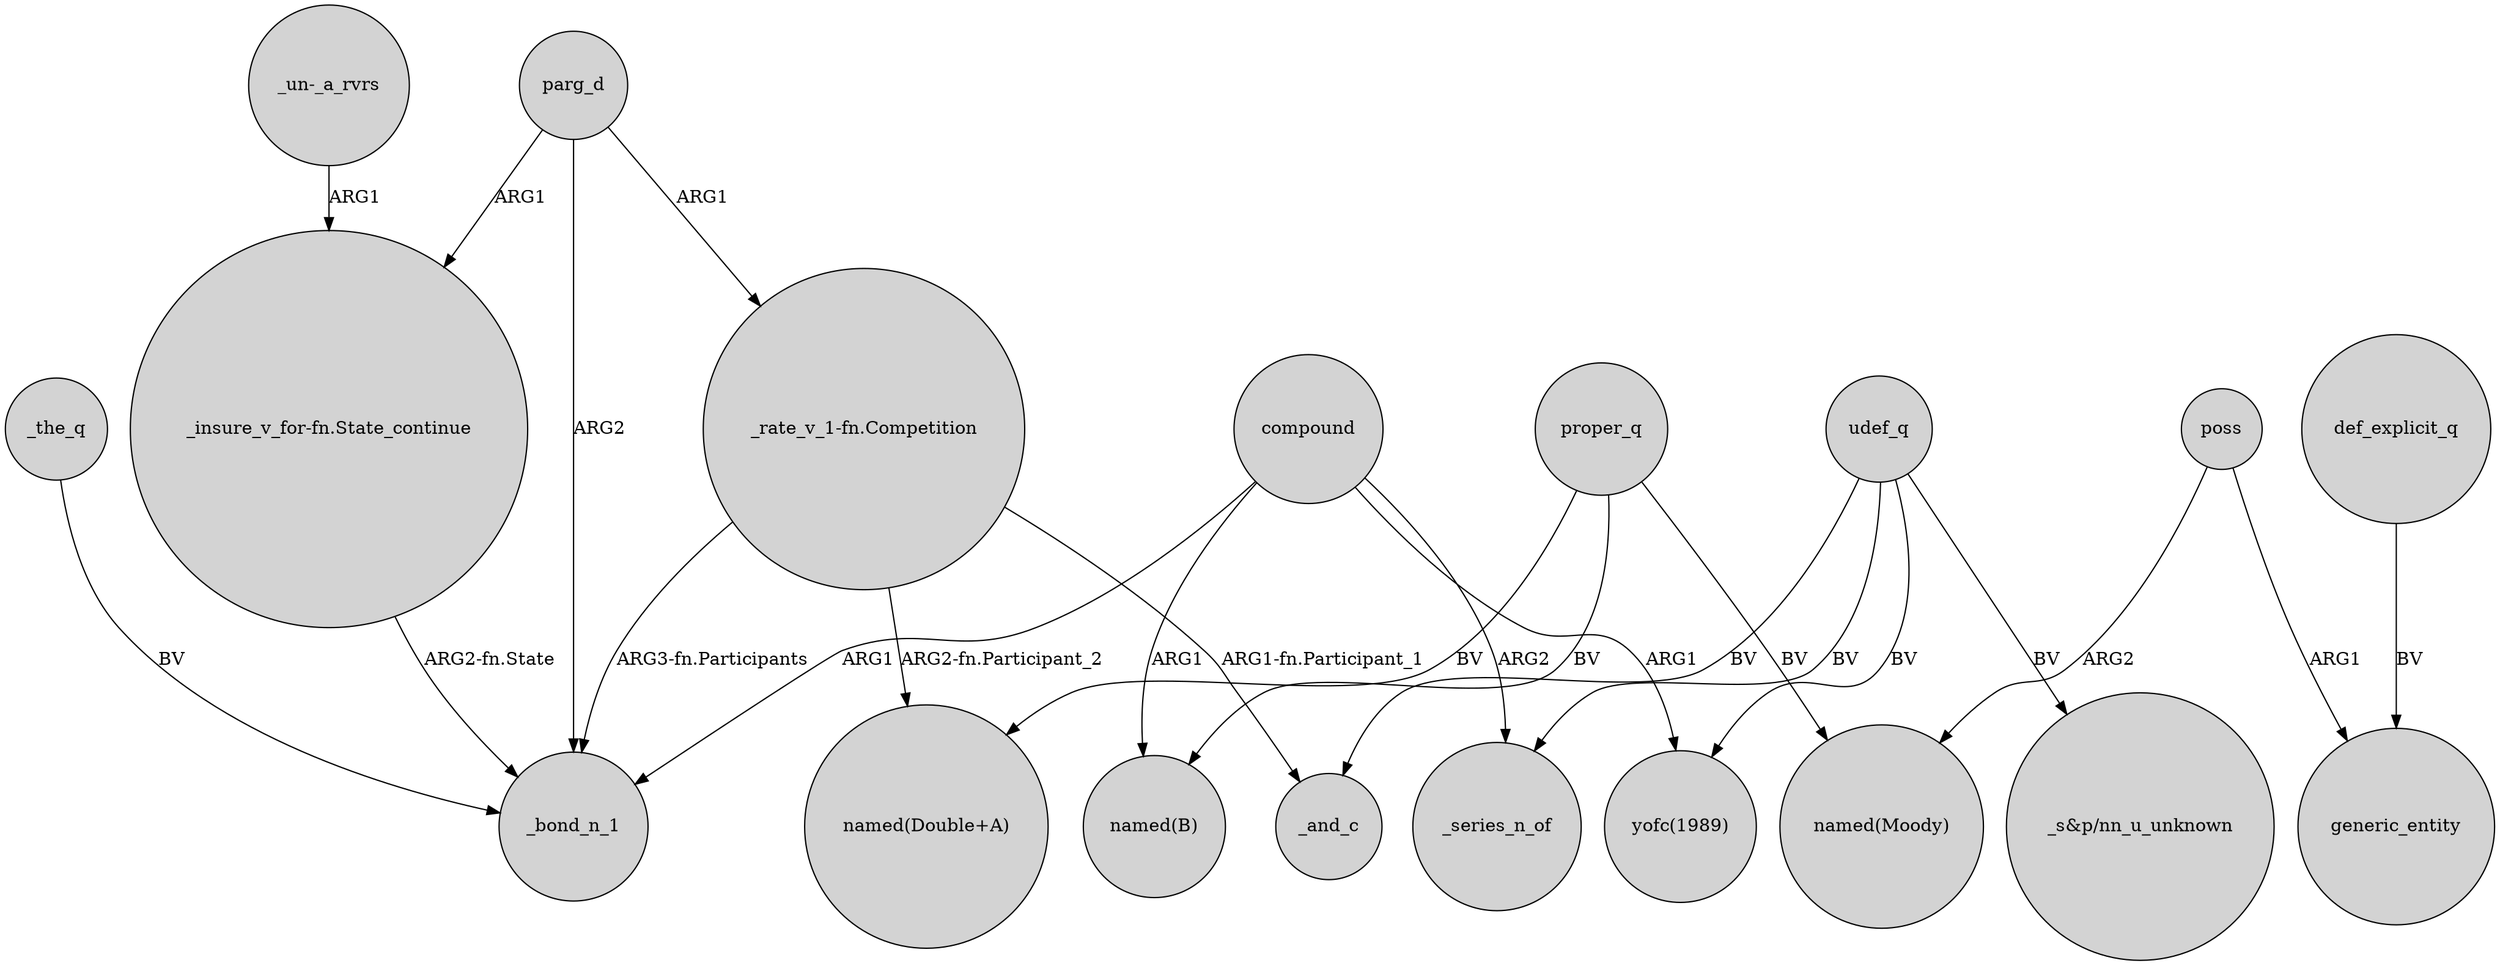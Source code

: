 digraph {
	node [shape=circle style=filled]
	"_rate_v_1-fn.Competition" -> "named(Double+A)" [label="ARG2-fn.Participant_2"]
	parg_d -> _bond_n_1 [label=ARG2]
	def_explicit_q -> generic_entity [label=BV]
	udef_q -> "yofc(1989)" [label=BV]
	compound -> _bond_n_1 [label=ARG1]
	udef_q -> _and_c [label=BV]
	proper_q -> "named(B)" [label=BV]
	poss -> generic_entity [label=ARG1]
	udef_q -> _series_n_of [label=BV]
	proper_q -> "named(Double+A)" [label=BV]
	"_insure_v_for-fn.State_continue" -> _bond_n_1 [label="ARG2-fn.State"]
	poss -> "named(Moody)" [label=ARG2]
	parg_d -> "_rate_v_1-fn.Competition" [label=ARG1]
	"_un-_a_rvrs" -> "_insure_v_for-fn.State_continue" [label=ARG1]
	udef_q -> "_s&p/nn_u_unknown" [label=BV]
	proper_q -> "named(Moody)" [label=BV]
	parg_d -> "_insure_v_for-fn.State_continue" [label=ARG1]
	compound -> "yofc(1989)" [label=ARG1]
	"_rate_v_1-fn.Competition" -> _bond_n_1 [label="ARG3-fn.Participants"]
	compound -> _series_n_of [label=ARG2]
	"_rate_v_1-fn.Competition" -> _and_c [label="ARG1-fn.Participant_1"]
	_the_q -> _bond_n_1 [label=BV]
	compound -> "named(B)" [label=ARG1]
}
